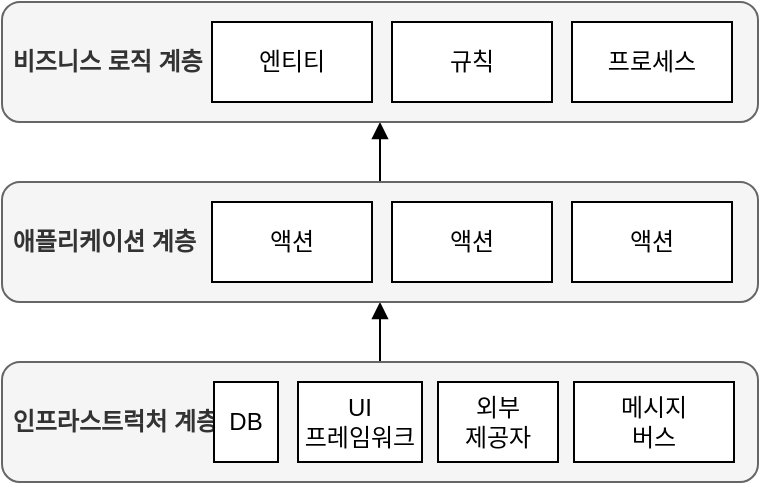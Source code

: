 <mxfile version="26.0.9">
  <diagram name="Page-1" id="MsBCmKi2TQuJCoBtTZeJ">
    <mxGraphModel dx="1114" dy="821" grid="1" gridSize="10" guides="1" tooltips="1" connect="1" arrows="1" fold="1" page="1" pageScale="1" pageWidth="827" pageHeight="1169" math="0" shadow="0">
      <root>
        <mxCell id="0" />
        <mxCell id="1" parent="0" />
        <mxCell id="Js3HImquym0re5LCtliG-21" style="edgeStyle=orthogonalEdgeStyle;rounded=0;orthogonalLoop=1;jettySize=auto;html=1;entryX=0.5;entryY=1;entryDx=0;entryDy=0;endArrow=block;endFill=1;" edge="1" parent="1" source="Js3HImquym0re5LCtliG-3" target="Js3HImquym0re5LCtliG-12">
          <mxGeometry relative="1" as="geometry" />
        </mxCell>
        <mxCell id="Js3HImquym0re5LCtliG-3" value="&amp;nbsp;&lt;b&gt;인프라스트럭처 계층&lt;/b&gt;" style="rounded=1;whiteSpace=wrap;html=1;fillColor=#f5f5f5;strokeColor=#666666;fontColor=#333333;align=left;" vertex="1" parent="1">
          <mxGeometry x="52" y="340" width="378" height="60" as="geometry" />
        </mxCell>
        <mxCell id="Js3HImquym0re5LCtliG-4" value="UI&lt;div&gt;프레임워크&lt;/div&gt;" style="rounded=0;whiteSpace=wrap;html=1;" vertex="1" parent="1">
          <mxGeometry x="200" y="350" width="62" height="40" as="geometry" />
        </mxCell>
        <mxCell id="Js3HImquym0re5LCtliG-5" value="DB" style="rounded=0;whiteSpace=wrap;html=1;" vertex="1" parent="1">
          <mxGeometry x="158" y="350" width="32" height="40" as="geometry" />
        </mxCell>
        <mxCell id="Js3HImquym0re5LCtliG-6" value="메시지&lt;div&gt;버스&lt;/div&gt;" style="rounded=0;whiteSpace=wrap;html=1;" vertex="1" parent="1">
          <mxGeometry x="338" y="350" width="80" height="40" as="geometry" />
        </mxCell>
        <mxCell id="Js3HImquym0re5LCtliG-7" style="edgeStyle=orthogonalEdgeStyle;rounded=0;orthogonalLoop=1;jettySize=auto;html=1;entryX=0.5;entryY=0;entryDx=0;entryDy=0;endArrow=none;endFill=1;startArrow=block;startFill=1;" edge="1" parent="1" source="Js3HImquym0re5LCtliG-8" target="Js3HImquym0re5LCtliG-12">
          <mxGeometry relative="1" as="geometry" />
        </mxCell>
        <mxCell id="Js3HImquym0re5LCtliG-8" value="&amp;nbsp;&lt;b&gt;비즈니스 로직 계층&lt;/b&gt;" style="rounded=1;whiteSpace=wrap;html=1;fillColor=#f5f5f5;strokeColor=#666666;fontColor=#333333;align=left;" vertex="1" parent="1">
          <mxGeometry x="52" y="160" width="378" height="60" as="geometry" />
        </mxCell>
        <mxCell id="Js3HImquym0re5LCtliG-9" value="규칙" style="rounded=0;whiteSpace=wrap;html=1;" vertex="1" parent="1">
          <mxGeometry x="247" y="170" width="80" height="40" as="geometry" />
        </mxCell>
        <mxCell id="Js3HImquym0re5LCtliG-10" value="엔티티" style="rounded=0;whiteSpace=wrap;html=1;" vertex="1" parent="1">
          <mxGeometry x="157" y="170" width="80" height="40" as="geometry" />
        </mxCell>
        <mxCell id="Js3HImquym0re5LCtliG-11" value="프로세스" style="rounded=0;whiteSpace=wrap;html=1;" vertex="1" parent="1">
          <mxGeometry x="337" y="170" width="80" height="40" as="geometry" />
        </mxCell>
        <mxCell id="Js3HImquym0re5LCtliG-12" value="&amp;nbsp;&lt;b&gt;애플리케이션 계층&lt;/b&gt;" style="rounded=1;whiteSpace=wrap;html=1;fillColor=#f5f5f5;strokeColor=#666666;fontColor=#333333;align=left;" vertex="1" parent="1">
          <mxGeometry x="52" y="250" width="378" height="60" as="geometry" />
        </mxCell>
        <mxCell id="Js3HImquym0re5LCtliG-13" value="액션" style="rounded=0;whiteSpace=wrap;html=1;" vertex="1" parent="1">
          <mxGeometry x="247" y="260" width="80" height="40" as="geometry" />
        </mxCell>
        <mxCell id="Js3HImquym0re5LCtliG-14" value="액션" style="rounded=0;whiteSpace=wrap;html=1;" vertex="1" parent="1">
          <mxGeometry x="157" y="260" width="80" height="40" as="geometry" />
        </mxCell>
        <mxCell id="Js3HImquym0re5LCtliG-15" value="액션" style="rounded=0;whiteSpace=wrap;html=1;" vertex="1" parent="1">
          <mxGeometry x="337" y="260" width="80" height="40" as="geometry" />
        </mxCell>
        <mxCell id="Js3HImquym0re5LCtliG-20" value="외부&lt;div&gt;제공자&lt;/div&gt;" style="rounded=0;whiteSpace=wrap;html=1;" vertex="1" parent="1">
          <mxGeometry x="270" y="350" width="60" height="40" as="geometry" />
        </mxCell>
      </root>
    </mxGraphModel>
  </diagram>
</mxfile>
